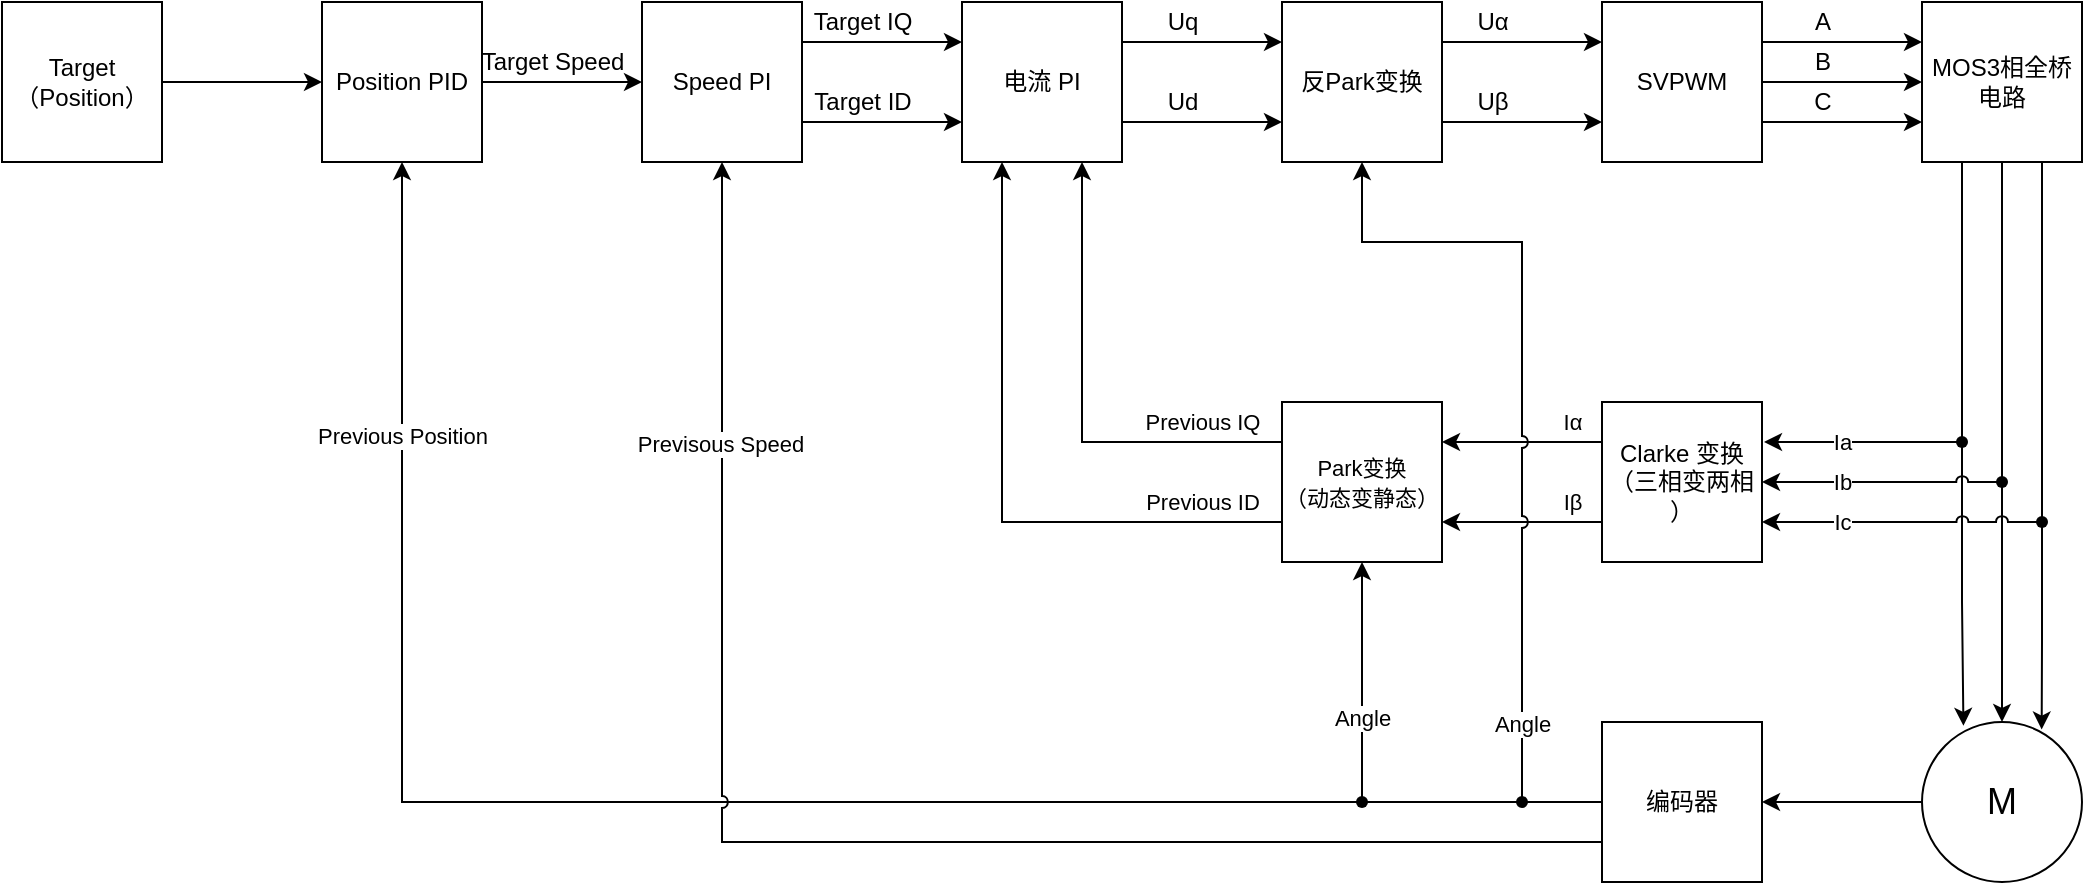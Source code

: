 <mxfile version="15.4.3" type="github">
  <diagram id="6lPWNBHGyQ1qCSDCR4Xs" name="第 1 页">
    <mxGraphModel dx="1648" dy="686" grid="1" gridSize="10" guides="1" tooltips="1" connect="1" arrows="1" fold="1" page="0" pageScale="1" pageWidth="827" pageHeight="1169" math="0" shadow="0">
      <root>
        <mxCell id="0" />
        <mxCell id="1" parent="0" />
        <mxCell id="5a1OFseSE7L5teqf73W1-6" style="edgeStyle=orthogonalEdgeStyle;rounded=0;orthogonalLoop=1;jettySize=auto;html=1;entryX=0;entryY=0.5;entryDx=0;entryDy=0;" edge="1" parent="1" source="5a1OFseSE7L5teqf73W1-1" target="5a1OFseSE7L5teqf73W1-2">
          <mxGeometry relative="1" as="geometry" />
        </mxCell>
        <mxCell id="5a1OFseSE7L5teqf73W1-1" value="Target&lt;br&gt;（Position）" style="whiteSpace=wrap;html=1;" vertex="1" parent="1">
          <mxGeometry x="-120" y="40" width="80" height="80" as="geometry" />
        </mxCell>
        <mxCell id="5a1OFseSE7L5teqf73W1-4" style="edgeStyle=orthogonalEdgeStyle;rounded=0;orthogonalLoop=1;jettySize=auto;html=1;entryX=0;entryY=0.5;entryDx=0;entryDy=0;" edge="1" parent="1" source="5a1OFseSE7L5teqf73W1-2" target="5a1OFseSE7L5teqf73W1-3">
          <mxGeometry relative="1" as="geometry" />
        </mxCell>
        <mxCell id="5a1OFseSE7L5teqf73W1-2" value="Position PID" style="whiteSpace=wrap;html=1;" vertex="1" parent="1">
          <mxGeometry x="40" y="40" width="80" height="80" as="geometry" />
        </mxCell>
        <mxCell id="5a1OFseSE7L5teqf73W1-8" style="edgeStyle=orthogonalEdgeStyle;rounded=0;orthogonalLoop=1;jettySize=auto;html=1;exitX=1;exitY=0.25;exitDx=0;exitDy=0;entryX=0;entryY=0.25;entryDx=0;entryDy=0;" edge="1" parent="1" source="5a1OFseSE7L5teqf73W1-3" target="5a1OFseSE7L5teqf73W1-7">
          <mxGeometry relative="1" as="geometry" />
        </mxCell>
        <mxCell id="5a1OFseSE7L5teqf73W1-9" style="edgeStyle=orthogonalEdgeStyle;rounded=0;orthogonalLoop=1;jettySize=auto;html=1;exitX=1;exitY=0.75;exitDx=0;exitDy=0;entryX=0;entryY=0.75;entryDx=0;entryDy=0;" edge="1" parent="1" source="5a1OFseSE7L5teqf73W1-3" target="5a1OFseSE7L5teqf73W1-7">
          <mxGeometry relative="1" as="geometry" />
        </mxCell>
        <mxCell id="5a1OFseSE7L5teqf73W1-3" value="Speed PI" style="whiteSpace=wrap;html=1;" vertex="1" parent="1">
          <mxGeometry x="200" y="40" width="80" height="80" as="geometry" />
        </mxCell>
        <mxCell id="5a1OFseSE7L5teqf73W1-5" value="Target&amp;nbsp;Speed" style="text;html=1;align=center;verticalAlign=middle;resizable=0;points=[];autosize=1;strokeColor=none;fillColor=none;" vertex="1" parent="1">
          <mxGeometry x="110" y="60" width="90" height="20" as="geometry" />
        </mxCell>
        <mxCell id="5a1OFseSE7L5teqf73W1-13" style="edgeStyle=orthogonalEdgeStyle;rounded=0;orthogonalLoop=1;jettySize=auto;html=1;exitX=1;exitY=0.25;exitDx=0;exitDy=0;entryX=0;entryY=0.25;entryDx=0;entryDy=0;" edge="1" parent="1" source="5a1OFseSE7L5teqf73W1-7" target="5a1OFseSE7L5teqf73W1-12">
          <mxGeometry relative="1" as="geometry" />
        </mxCell>
        <mxCell id="5a1OFseSE7L5teqf73W1-14" style="edgeStyle=orthogonalEdgeStyle;rounded=0;orthogonalLoop=1;jettySize=auto;html=1;exitX=1;exitY=0.75;exitDx=0;exitDy=0;entryX=0;entryY=0.75;entryDx=0;entryDy=0;" edge="1" parent="1" source="5a1OFseSE7L5teqf73W1-7" target="5a1OFseSE7L5teqf73W1-12">
          <mxGeometry relative="1" as="geometry" />
        </mxCell>
        <mxCell id="5a1OFseSE7L5teqf73W1-7" value="电流 PI" style="whiteSpace=wrap;html=1;" vertex="1" parent="1">
          <mxGeometry x="360" y="40" width="80" height="80" as="geometry" />
        </mxCell>
        <mxCell id="5a1OFseSE7L5teqf73W1-10" value="Target IQ" style="text;html=1;align=center;verticalAlign=middle;resizable=0;points=[];autosize=1;strokeColor=none;fillColor=none;" vertex="1" parent="1">
          <mxGeometry x="280" y="40" width="60" height="20" as="geometry" />
        </mxCell>
        <mxCell id="5a1OFseSE7L5teqf73W1-11" value="Target ID" style="text;html=1;align=center;verticalAlign=middle;resizable=0;points=[];autosize=1;strokeColor=none;fillColor=none;" vertex="1" parent="1">
          <mxGeometry x="280" y="80" width="60" height="20" as="geometry" />
        </mxCell>
        <mxCell id="5a1OFseSE7L5teqf73W1-18" style="edgeStyle=orthogonalEdgeStyle;rounded=0;orthogonalLoop=1;jettySize=auto;html=1;exitX=1;exitY=0.25;exitDx=0;exitDy=0;entryX=0;entryY=0.25;entryDx=0;entryDy=0;" edge="1" parent="1" source="5a1OFseSE7L5teqf73W1-12" target="5a1OFseSE7L5teqf73W1-17">
          <mxGeometry relative="1" as="geometry" />
        </mxCell>
        <mxCell id="5a1OFseSE7L5teqf73W1-19" style="edgeStyle=orthogonalEdgeStyle;rounded=0;orthogonalLoop=1;jettySize=auto;html=1;exitX=1;exitY=0.75;exitDx=0;exitDy=0;entryX=0;entryY=0.75;entryDx=0;entryDy=0;" edge="1" parent="1" source="5a1OFseSE7L5teqf73W1-12" target="5a1OFseSE7L5teqf73W1-17">
          <mxGeometry relative="1" as="geometry" />
        </mxCell>
        <mxCell id="5a1OFseSE7L5teqf73W1-12" value="反Park变换" style="whiteSpace=wrap;html=1;" vertex="1" parent="1">
          <mxGeometry x="520" y="40" width="80" height="80" as="geometry" />
        </mxCell>
        <mxCell id="5a1OFseSE7L5teqf73W1-15" value="Uq" style="text;html=1;align=center;verticalAlign=middle;resizable=0;points=[];autosize=1;strokeColor=none;fillColor=none;" vertex="1" parent="1">
          <mxGeometry x="455" y="40" width="30" height="20" as="geometry" />
        </mxCell>
        <mxCell id="5a1OFseSE7L5teqf73W1-16" value="Ud" style="text;html=1;align=center;verticalAlign=middle;resizable=0;points=[];autosize=1;strokeColor=none;fillColor=none;" vertex="1" parent="1">
          <mxGeometry x="455" y="80" width="30" height="20" as="geometry" />
        </mxCell>
        <mxCell id="5a1OFseSE7L5teqf73W1-23" style="edgeStyle=orthogonalEdgeStyle;rounded=0;orthogonalLoop=1;jettySize=auto;html=1;exitX=1;exitY=0.25;exitDx=0;exitDy=0;entryX=0;entryY=0.25;entryDx=0;entryDy=0;" edge="1" parent="1" source="5a1OFseSE7L5teqf73W1-17" target="5a1OFseSE7L5teqf73W1-22">
          <mxGeometry relative="1" as="geometry" />
        </mxCell>
        <mxCell id="5a1OFseSE7L5teqf73W1-24" style="edgeStyle=orthogonalEdgeStyle;rounded=0;orthogonalLoop=1;jettySize=auto;html=1;entryX=0;entryY=0.5;entryDx=0;entryDy=0;" edge="1" parent="1" source="5a1OFseSE7L5teqf73W1-17" target="5a1OFseSE7L5teqf73W1-22">
          <mxGeometry relative="1" as="geometry" />
        </mxCell>
        <mxCell id="5a1OFseSE7L5teqf73W1-25" style="edgeStyle=orthogonalEdgeStyle;rounded=0;orthogonalLoop=1;jettySize=auto;html=1;exitX=1;exitY=0.75;exitDx=0;exitDy=0;entryX=0;entryY=0.75;entryDx=0;entryDy=0;" edge="1" parent="1" source="5a1OFseSE7L5teqf73W1-17" target="5a1OFseSE7L5teqf73W1-22">
          <mxGeometry relative="1" as="geometry" />
        </mxCell>
        <mxCell id="5a1OFseSE7L5teqf73W1-17" value="SVPWM" style="whiteSpace=wrap;html=1;" vertex="1" parent="1">
          <mxGeometry x="680" y="40" width="80" height="80" as="geometry" />
        </mxCell>
        <mxCell id="5a1OFseSE7L5teqf73W1-20" value="Uα" style="text;html=1;align=center;verticalAlign=middle;resizable=0;points=[];autosize=1;strokeColor=none;fillColor=none;" vertex="1" parent="1">
          <mxGeometry x="610" y="40" width="30" height="20" as="geometry" />
        </mxCell>
        <mxCell id="5a1OFseSE7L5teqf73W1-21" value="Uβ" style="text;html=1;align=center;verticalAlign=middle;resizable=0;points=[];autosize=1;strokeColor=none;fillColor=none;" vertex="1" parent="1">
          <mxGeometry x="610" y="80" width="30" height="20" as="geometry" />
        </mxCell>
        <mxCell id="5a1OFseSE7L5teqf73W1-33" style="edgeStyle=orthogonalEdgeStyle;rounded=0;orthogonalLoop=1;jettySize=auto;html=1;exitDx=0;exitDy=0;entryX=0.259;entryY=0.024;entryDx=0;entryDy=0;entryPerimeter=0;fontSize=11;startArrow=none;" edge="1" parent="1" source="5a1OFseSE7L5teqf73W1-37" target="5a1OFseSE7L5teqf73W1-32">
          <mxGeometry relative="1" as="geometry" />
        </mxCell>
        <mxCell id="5a1OFseSE7L5teqf73W1-34" style="edgeStyle=orthogonalEdgeStyle;rounded=0;orthogonalLoop=1;jettySize=auto;html=1;exitX=0.5;exitY=1;exitDx=0;exitDy=0;entryX=0.5;entryY=0;entryDx=0;entryDy=0;fontSize=11;" edge="1" parent="1" source="5a1OFseSE7L5teqf73W1-22" target="5a1OFseSE7L5teqf73W1-32">
          <mxGeometry relative="1" as="geometry" />
        </mxCell>
        <mxCell id="5a1OFseSE7L5teqf73W1-35" style="edgeStyle=orthogonalEdgeStyle;rounded=0;orthogonalLoop=1;jettySize=auto;html=1;exitDx=0;exitDy=0;entryX=0.748;entryY=0.047;entryDx=0;entryDy=0;entryPerimeter=0;fontSize=11;startArrow=none;" edge="1" parent="1" source="5a1OFseSE7L5teqf73W1-41" target="5a1OFseSE7L5teqf73W1-32">
          <mxGeometry relative="1" as="geometry" />
        </mxCell>
        <mxCell id="5a1OFseSE7L5teqf73W1-22" value="MOS3相全桥电路" style="whiteSpace=wrap;html=1;" vertex="1" parent="1">
          <mxGeometry x="840" y="40" width="80" height="80" as="geometry" />
        </mxCell>
        <mxCell id="5a1OFseSE7L5teqf73W1-26" value="A" style="text;html=1;align=center;verticalAlign=middle;resizable=0;points=[];autosize=1;strokeColor=none;fillColor=none;" vertex="1" parent="1">
          <mxGeometry x="780" y="40" width="20" height="20" as="geometry" />
        </mxCell>
        <mxCell id="5a1OFseSE7L5teqf73W1-27" value="B" style="text;html=1;align=center;verticalAlign=middle;resizable=0;points=[];autosize=1;strokeColor=none;fillColor=none;" vertex="1" parent="1">
          <mxGeometry x="780" y="60" width="20" height="20" as="geometry" />
        </mxCell>
        <mxCell id="5a1OFseSE7L5teqf73W1-28" value="C" style="text;html=1;align=center;verticalAlign=middle;resizable=0;points=[];autosize=1;strokeColor=none;fillColor=none;" vertex="1" parent="1">
          <mxGeometry x="780" y="80" width="20" height="20" as="geometry" />
        </mxCell>
        <mxCell id="5a1OFseSE7L5teqf73W1-63" style="edgeStyle=orthogonalEdgeStyle;rounded=0;jumpStyle=arc;orthogonalLoop=1;jettySize=auto;html=1;exitX=0;exitY=0.25;exitDx=0;exitDy=0;entryX=1;entryY=0.25;entryDx=0;entryDy=0;fontSize=11;" edge="1" parent="1" source="5a1OFseSE7L5teqf73W1-29" target="5a1OFseSE7L5teqf73W1-30">
          <mxGeometry relative="1" as="geometry" />
        </mxCell>
        <mxCell id="5a1OFseSE7L5teqf73W1-64" style="edgeStyle=orthogonalEdgeStyle;rounded=0;jumpStyle=arc;orthogonalLoop=1;jettySize=auto;html=1;exitX=0;exitY=0.75;exitDx=0;exitDy=0;entryX=1;entryY=0.75;entryDx=0;entryDy=0;fontSize=11;" edge="1" parent="1" source="5a1OFseSE7L5teqf73W1-29" target="5a1OFseSE7L5teqf73W1-30">
          <mxGeometry relative="1" as="geometry" />
        </mxCell>
        <mxCell id="5a1OFseSE7L5teqf73W1-29" value="Clarke&amp;nbsp;变换&lt;br&gt;（三相变两相&lt;br&gt;）" style="whiteSpace=wrap;html=1;" vertex="1" parent="1">
          <mxGeometry x="680" y="240" width="80" height="80" as="geometry" />
        </mxCell>
        <mxCell id="5a1OFseSE7L5teqf73W1-67" style="edgeStyle=orthogonalEdgeStyle;rounded=0;jumpStyle=arc;orthogonalLoop=1;jettySize=auto;html=1;exitX=0;exitY=0.25;exitDx=0;exitDy=0;entryX=0.75;entryY=1;entryDx=0;entryDy=0;fontSize=11;" edge="1" parent="1" source="5a1OFseSE7L5teqf73W1-30" target="5a1OFseSE7L5teqf73W1-7">
          <mxGeometry relative="1" as="geometry" />
        </mxCell>
        <mxCell id="5a1OFseSE7L5teqf73W1-68" style="edgeStyle=orthogonalEdgeStyle;rounded=0;jumpStyle=arc;orthogonalLoop=1;jettySize=auto;html=1;exitX=0;exitY=0.75;exitDx=0;exitDy=0;entryX=0.25;entryY=1;entryDx=0;entryDy=0;fontSize=11;" edge="1" parent="1" source="5a1OFseSE7L5teqf73W1-30" target="5a1OFseSE7L5teqf73W1-7">
          <mxGeometry relative="1" as="geometry" />
        </mxCell>
        <mxCell id="5a1OFseSE7L5teqf73W1-30" value="&lt;font style=&quot;font-size: 11px&quot;&gt;Park变换&lt;br&gt;（动态变静态）&lt;/font&gt;" style="whiteSpace=wrap;html=1;" vertex="1" parent="1">
          <mxGeometry x="520" y="240" width="80" height="80" as="geometry" />
        </mxCell>
        <mxCell id="5a1OFseSE7L5teqf73W1-53" style="edgeStyle=orthogonalEdgeStyle;rounded=0;jumpStyle=arc;orthogonalLoop=1;jettySize=auto;html=1;fontSize=11;entryX=0.5;entryY=1;entryDx=0;entryDy=0;startArrow=none;" edge="1" parent="1" source="5a1OFseSE7L5teqf73W1-58" target="5a1OFseSE7L5teqf73W1-2">
          <mxGeometry relative="1" as="geometry">
            <mxPoint x="40" y="440" as="targetPoint" />
          </mxGeometry>
        </mxCell>
        <mxCell id="5a1OFseSE7L5teqf73W1-77" value="Previous&amp;nbsp;Position" style="edgeLabel;html=1;align=center;verticalAlign=middle;resizable=0;points=[];fontSize=11;" vertex="1" connectable="0" parent="5a1OFseSE7L5teqf73W1-53">
          <mxGeometry x="0.657" relative="1" as="geometry">
            <mxPoint as="offset" />
          </mxGeometry>
        </mxCell>
        <mxCell id="5a1OFseSE7L5teqf73W1-73" style="edgeStyle=orthogonalEdgeStyle;rounded=0;jumpStyle=arc;orthogonalLoop=1;jettySize=auto;html=1;exitX=0;exitY=0.75;exitDx=0;exitDy=0;fontSize=11;entryX=0.5;entryY=1;entryDx=0;entryDy=0;" edge="1" parent="1" source="5a1OFseSE7L5teqf73W1-31" target="5a1OFseSE7L5teqf73W1-3">
          <mxGeometry relative="1" as="geometry">
            <mxPoint x="240" y="460" as="targetPoint" />
          </mxGeometry>
        </mxCell>
        <mxCell id="5a1OFseSE7L5teqf73W1-76" value="Previsous&amp;nbsp;Speed" style="edgeLabel;html=1;align=center;verticalAlign=middle;resizable=0;points=[];fontSize=11;" vertex="1" connectable="0" parent="5a1OFseSE7L5teqf73W1-73">
          <mxGeometry x="0.639" y="1" relative="1" as="geometry">
            <mxPoint as="offset" />
          </mxGeometry>
        </mxCell>
        <mxCell id="5a1OFseSE7L5teqf73W1-31" value="编码器" style="whiteSpace=wrap;html=1;" vertex="1" parent="1">
          <mxGeometry x="680" y="400" width="80" height="80" as="geometry" />
        </mxCell>
        <mxCell id="5a1OFseSE7L5teqf73W1-52" style="edgeStyle=orthogonalEdgeStyle;rounded=0;jumpStyle=arc;orthogonalLoop=1;jettySize=auto;html=1;entryX=1;entryY=0.5;entryDx=0;entryDy=0;fontSize=11;" edge="1" parent="1" source="5a1OFseSE7L5teqf73W1-32" target="5a1OFseSE7L5teqf73W1-31">
          <mxGeometry relative="1" as="geometry" />
        </mxCell>
        <mxCell id="5a1OFseSE7L5teqf73W1-32" value="&lt;font style=&quot;font-size: 18px&quot;&gt;M&lt;/font&gt;" style="ellipse;whiteSpace=wrap;html=1;aspect=fixed;fontSize=11;" vertex="1" parent="1">
          <mxGeometry x="840" y="400" width="80" height="80" as="geometry" />
        </mxCell>
        <mxCell id="5a1OFseSE7L5teqf73W1-39" style="edgeStyle=orthogonalEdgeStyle;rounded=0;orthogonalLoop=1;jettySize=auto;html=1;fontSize=18;jumpStyle=arc;" edge="1" parent="1" source="5a1OFseSE7L5teqf73W1-37">
          <mxGeometry relative="1" as="geometry">
            <mxPoint x="761" y="260" as="targetPoint" />
            <Array as="points">
              <mxPoint x="761" y="260" />
            </Array>
          </mxGeometry>
        </mxCell>
        <mxCell id="5a1OFseSE7L5teqf73W1-49" value="Ia" style="edgeLabel;html=1;align=center;verticalAlign=middle;resizable=0;points=[];fontSize=11;" vertex="1" connectable="0" parent="5a1OFseSE7L5teqf73W1-39">
          <mxGeometry x="0.135" y="-1" relative="1" as="geometry">
            <mxPoint x="-4" y="1" as="offset" />
          </mxGeometry>
        </mxCell>
        <mxCell id="5a1OFseSE7L5teqf73W1-37" value="" style="shape=waypoint;sketch=0;size=6;pointerEvents=1;points=[];fillColor=none;resizable=0;rotatable=0;perimeter=centerPerimeter;snapToPoint=1;fontSize=18;" vertex="1" parent="1">
          <mxGeometry x="840" y="240" width="40" height="40" as="geometry" />
        </mxCell>
        <mxCell id="5a1OFseSE7L5teqf73W1-38" value="" style="edgeStyle=orthogonalEdgeStyle;rounded=0;orthogonalLoop=1;jettySize=auto;html=1;exitX=0.25;exitY=1;exitDx=0;exitDy=0;entryDx=0;entryDy=0;entryPerimeter=0;fontSize=11;endArrow=none;" edge="1" parent="1" source="5a1OFseSE7L5teqf73W1-22" target="5a1OFseSE7L5teqf73W1-37">
          <mxGeometry relative="1" as="geometry">
            <mxPoint x="860" y="120" as="sourcePoint" />
            <mxPoint x="860.72" y="401.92" as="targetPoint" />
          </mxGeometry>
        </mxCell>
        <mxCell id="5a1OFseSE7L5teqf73W1-44" style="edgeStyle=orthogonalEdgeStyle;rounded=0;orthogonalLoop=1;jettySize=auto;html=1;entryX=1;entryY=0.5;entryDx=0;entryDy=0;fontSize=18;jumpStyle=arc;" edge="1" parent="1" source="5a1OFseSE7L5teqf73W1-40" target="5a1OFseSE7L5teqf73W1-29">
          <mxGeometry relative="1" as="geometry" />
        </mxCell>
        <mxCell id="5a1OFseSE7L5teqf73W1-50" value="Ib" style="edgeLabel;html=1;align=center;verticalAlign=middle;resizable=0;points=[];fontSize=11;" vertex="1" connectable="0" parent="5a1OFseSE7L5teqf73W1-44">
          <mxGeometry x="0.203" y="3" relative="1" as="geometry">
            <mxPoint x="-8" y="-3" as="offset" />
          </mxGeometry>
        </mxCell>
        <mxCell id="5a1OFseSE7L5teqf73W1-40" value="" style="shape=waypoint;sketch=0;size=6;pointerEvents=1;points=[];fillColor=none;resizable=0;rotatable=0;perimeter=centerPerimeter;snapToPoint=1;fontSize=18;" vertex="1" parent="1">
          <mxGeometry x="860" y="260" width="40" height="40" as="geometry" />
        </mxCell>
        <mxCell id="5a1OFseSE7L5teqf73W1-43" style="edgeStyle=orthogonalEdgeStyle;rounded=0;orthogonalLoop=1;jettySize=auto;html=1;entryX=1;entryY=0.75;entryDx=0;entryDy=0;fontSize=18;jumpStyle=arc;" edge="1" parent="1" source="5a1OFseSE7L5teqf73W1-41" target="5a1OFseSE7L5teqf73W1-29">
          <mxGeometry relative="1" as="geometry" />
        </mxCell>
        <mxCell id="5a1OFseSE7L5teqf73W1-48" value="Ic" style="edgeLabel;html=1;align=center;verticalAlign=middle;resizable=0;points=[];fontSize=11;" vertex="1" connectable="0" parent="5a1OFseSE7L5teqf73W1-43">
          <mxGeometry x="0.113" y="-1" relative="1" as="geometry">
            <mxPoint x="-22" y="1" as="offset" />
          </mxGeometry>
        </mxCell>
        <mxCell id="5a1OFseSE7L5teqf73W1-41" value="" style="shape=waypoint;sketch=0;size=6;pointerEvents=1;points=[];fillColor=none;resizable=0;rotatable=0;perimeter=centerPerimeter;snapToPoint=1;fontSize=18;" vertex="1" parent="1">
          <mxGeometry x="880" y="280" width="40" height="40" as="geometry" />
        </mxCell>
        <mxCell id="5a1OFseSE7L5teqf73W1-42" value="" style="edgeStyle=orthogonalEdgeStyle;rounded=0;orthogonalLoop=1;jettySize=auto;html=1;exitX=0.75;exitY=1;exitDx=0;exitDy=0;entryDx=0;entryDy=0;entryPerimeter=0;fontSize=11;endArrow=none;" edge="1" parent="1" source="5a1OFseSE7L5teqf73W1-22" target="5a1OFseSE7L5teqf73W1-41">
          <mxGeometry relative="1" as="geometry">
            <mxPoint x="900" y="120" as="sourcePoint" />
            <mxPoint x="899.84" y="403.76" as="targetPoint" />
            <Array as="points">
              <mxPoint x="900" y="300" />
            </Array>
          </mxGeometry>
        </mxCell>
        <mxCell id="5a1OFseSE7L5teqf73W1-56" style="edgeStyle=orthogonalEdgeStyle;rounded=0;jumpStyle=arc;orthogonalLoop=1;jettySize=auto;html=1;fontSize=11;entryX=0.5;entryY=1;entryDx=0;entryDy=0;" edge="1" parent="1" source="5a1OFseSE7L5teqf73W1-54" target="5a1OFseSE7L5teqf73W1-12">
          <mxGeometry relative="1" as="geometry">
            <mxPoint x="560" y="170" as="targetPoint" />
            <Array as="points">
              <mxPoint x="640" y="160" />
              <mxPoint x="560" y="160" />
            </Array>
          </mxGeometry>
        </mxCell>
        <mxCell id="5a1OFseSE7L5teqf73W1-57" value="Angle" style="edgeLabel;html=1;align=center;verticalAlign=middle;resizable=0;points=[];fontSize=11;" vertex="1" connectable="0" parent="5a1OFseSE7L5teqf73W1-56">
          <mxGeometry x="-0.697" y="2" relative="1" as="geometry">
            <mxPoint x="2" y="21" as="offset" />
          </mxGeometry>
        </mxCell>
        <mxCell id="5a1OFseSE7L5teqf73W1-54" value="" style="shape=waypoint;sketch=0;size=6;pointerEvents=1;points=[];fillColor=none;resizable=0;rotatable=0;perimeter=centerPerimeter;snapToPoint=1;fontSize=11;" vertex="1" parent="1">
          <mxGeometry x="620" y="420" width="40" height="40" as="geometry" />
        </mxCell>
        <mxCell id="5a1OFseSE7L5teqf73W1-55" value="" style="edgeStyle=orthogonalEdgeStyle;rounded=0;jumpStyle=arc;orthogonalLoop=1;jettySize=auto;html=1;fontSize=11;entryDx=0;entryDy=0;endArrow=none;" edge="1" parent="1" source="5a1OFseSE7L5teqf73W1-31" target="5a1OFseSE7L5teqf73W1-54">
          <mxGeometry relative="1" as="geometry">
            <mxPoint x="40" y="120" as="targetPoint" />
            <mxPoint x="680" y="440.0" as="sourcePoint" />
          </mxGeometry>
        </mxCell>
        <mxCell id="5a1OFseSE7L5teqf73W1-60" style="edgeStyle=orthogonalEdgeStyle;rounded=0;jumpStyle=arc;orthogonalLoop=1;jettySize=auto;html=1;entryX=0.5;entryY=1;entryDx=0;entryDy=0;fontSize=11;" edge="1" parent="1" source="5a1OFseSE7L5teqf73W1-58" target="5a1OFseSE7L5teqf73W1-30">
          <mxGeometry relative="1" as="geometry" />
        </mxCell>
        <mxCell id="5a1OFseSE7L5teqf73W1-61" value="Angle" style="edgeLabel;html=1;align=center;verticalAlign=middle;resizable=0;points=[];fontSize=11;" vertex="1" connectable="0" parent="5a1OFseSE7L5teqf73W1-60">
          <mxGeometry x="-0.295" relative="1" as="geometry">
            <mxPoint as="offset" />
          </mxGeometry>
        </mxCell>
        <mxCell id="5a1OFseSE7L5teqf73W1-58" value="" style="shape=waypoint;sketch=0;size=6;pointerEvents=1;points=[];fillColor=none;resizable=0;rotatable=0;perimeter=centerPerimeter;snapToPoint=1;fontSize=11;" vertex="1" parent="1">
          <mxGeometry x="540" y="420" width="40" height="40" as="geometry" />
        </mxCell>
        <mxCell id="5a1OFseSE7L5teqf73W1-59" value="" style="edgeStyle=orthogonalEdgeStyle;rounded=0;jumpStyle=arc;orthogonalLoop=1;jettySize=auto;html=1;fontSize=11;entryDx=0;entryDy=0;startArrow=none;endArrow=none;" edge="1" parent="1" source="5a1OFseSE7L5teqf73W1-54" target="5a1OFseSE7L5teqf73W1-58">
          <mxGeometry relative="1" as="geometry">
            <mxPoint x="40" y="120" as="targetPoint" />
            <mxPoint x="640" y="440.0" as="sourcePoint" />
          </mxGeometry>
        </mxCell>
        <mxCell id="5a1OFseSE7L5teqf73W1-65" value="Iα" style="text;html=1;align=center;verticalAlign=middle;resizable=0;points=[];autosize=1;strokeColor=none;fillColor=none;fontSize=11;" vertex="1" parent="1">
          <mxGeometry x="650" y="240" width="30" height="20" as="geometry" />
        </mxCell>
        <mxCell id="5a1OFseSE7L5teqf73W1-66" value="Iβ" style="text;html=1;align=center;verticalAlign=middle;resizable=0;points=[];autosize=1;strokeColor=none;fillColor=none;fontSize=11;" vertex="1" parent="1">
          <mxGeometry x="650" y="280" width="30" height="20" as="geometry" />
        </mxCell>
        <mxCell id="5a1OFseSE7L5teqf73W1-71" value="Previous IQ" style="text;html=1;align=center;verticalAlign=middle;resizable=0;points=[];autosize=1;strokeColor=none;fillColor=none;fontSize=11;rotation=0;" vertex="1" parent="1">
          <mxGeometry x="440" y="240" width="80" height="20" as="geometry" />
        </mxCell>
        <mxCell id="5a1OFseSE7L5teqf73W1-72" value="Previous ID" style="text;html=1;align=center;verticalAlign=middle;resizable=0;points=[];autosize=1;strokeColor=none;fillColor=none;fontSize=11;" vertex="1" parent="1">
          <mxGeometry x="440" y="280" width="80" height="20" as="geometry" />
        </mxCell>
      </root>
    </mxGraphModel>
  </diagram>
</mxfile>
